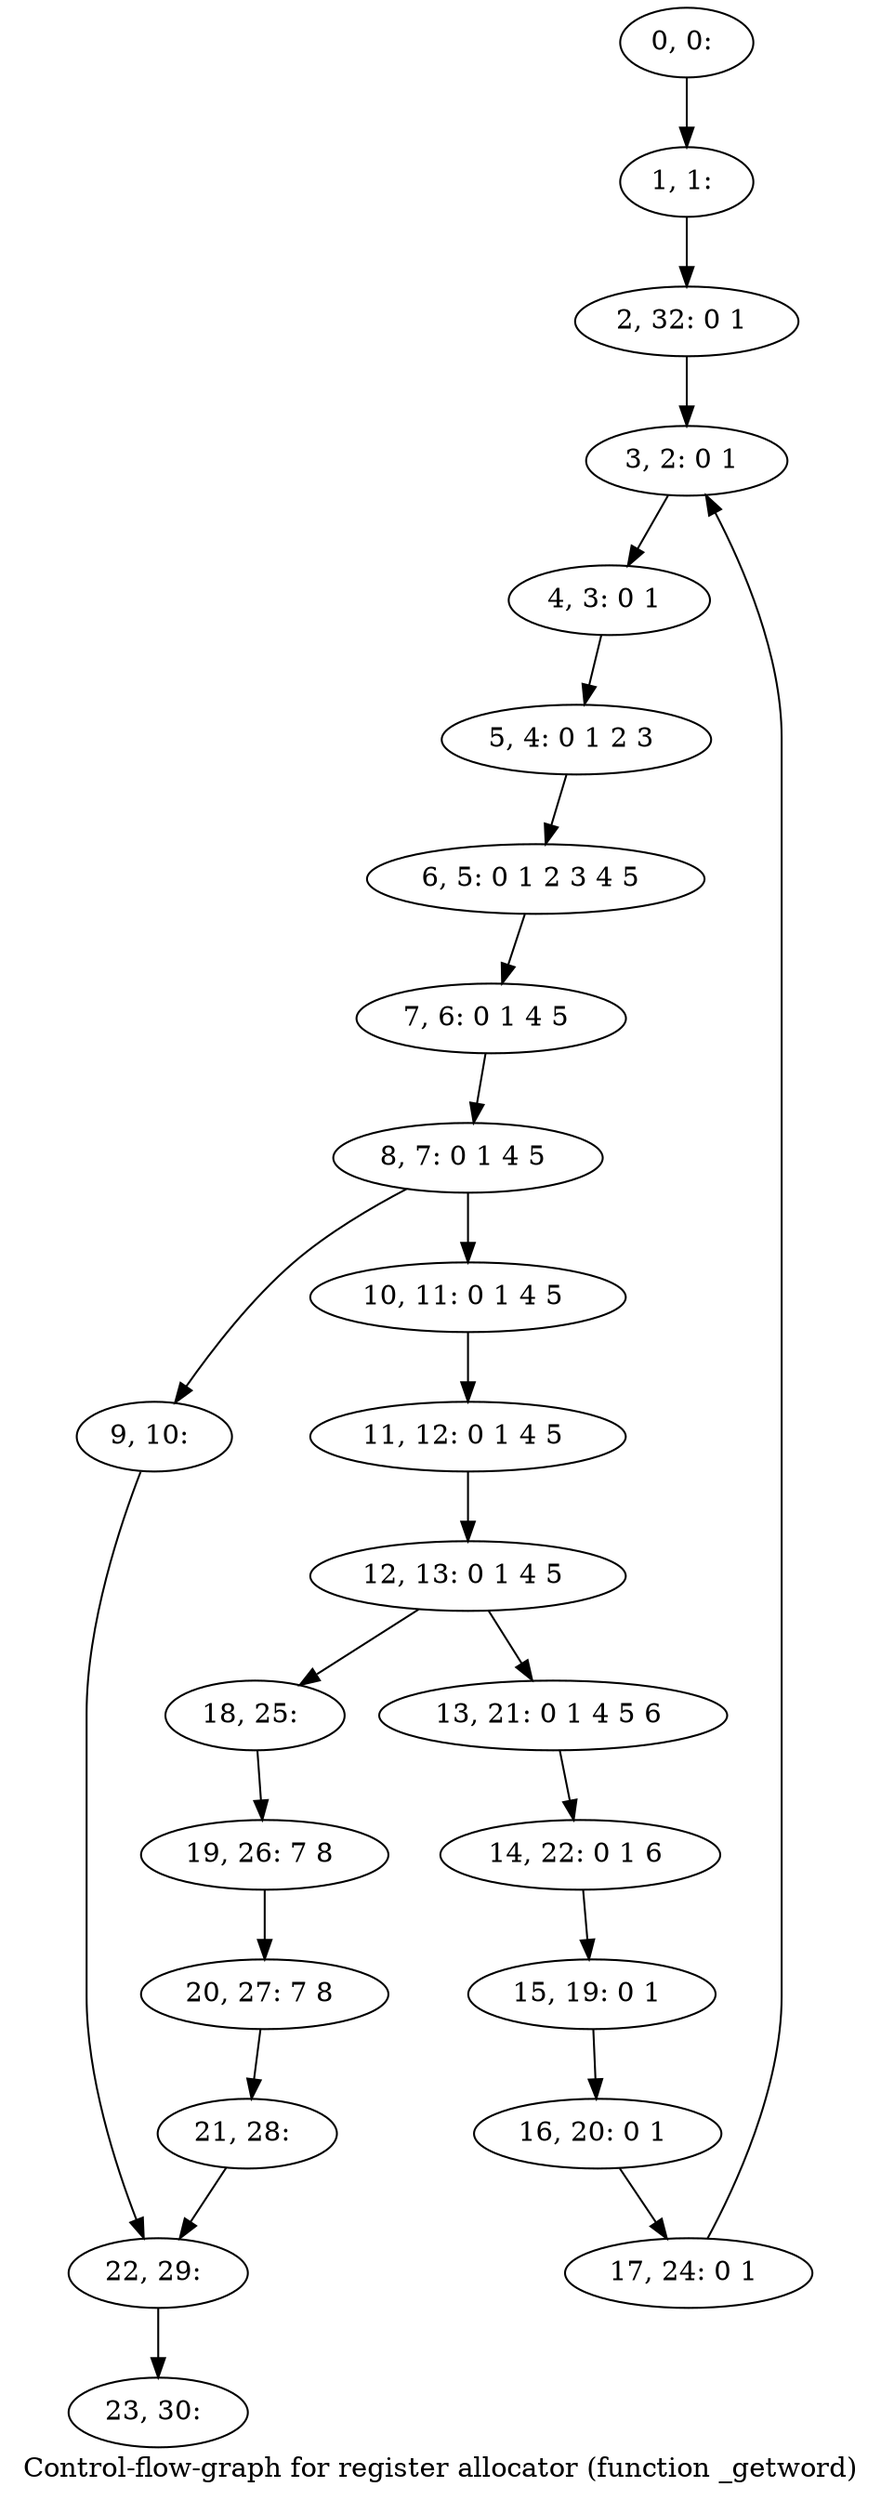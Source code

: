 digraph G {
graph [label="Control-flow-graph for register allocator (function _getword)"]
0[label="0, 0: "];
1[label="1, 1: "];
2[label="2, 32: 0 1 "];
3[label="3, 2: 0 1 "];
4[label="4, 3: 0 1 "];
5[label="5, 4: 0 1 2 3 "];
6[label="6, 5: 0 1 2 3 4 5 "];
7[label="7, 6: 0 1 4 5 "];
8[label="8, 7: 0 1 4 5 "];
9[label="9, 10: "];
10[label="10, 11: 0 1 4 5 "];
11[label="11, 12: 0 1 4 5 "];
12[label="12, 13: 0 1 4 5 "];
13[label="13, 21: 0 1 4 5 6 "];
14[label="14, 22: 0 1 6 "];
15[label="15, 19: 0 1 "];
16[label="16, 20: 0 1 "];
17[label="17, 24: 0 1 "];
18[label="18, 25: "];
19[label="19, 26: 7 8 "];
20[label="20, 27: 7 8 "];
21[label="21, 28: "];
22[label="22, 29: "];
23[label="23, 30: "];
0->1 ;
1->2 ;
2->3 ;
3->4 ;
4->5 ;
5->6 ;
6->7 ;
7->8 ;
8->9 ;
8->10 ;
9->22 ;
10->11 ;
11->12 ;
12->13 ;
12->18 ;
13->14 ;
14->15 ;
15->16 ;
16->17 ;
17->3 ;
18->19 ;
19->20 ;
20->21 ;
21->22 ;
22->23 ;
}
